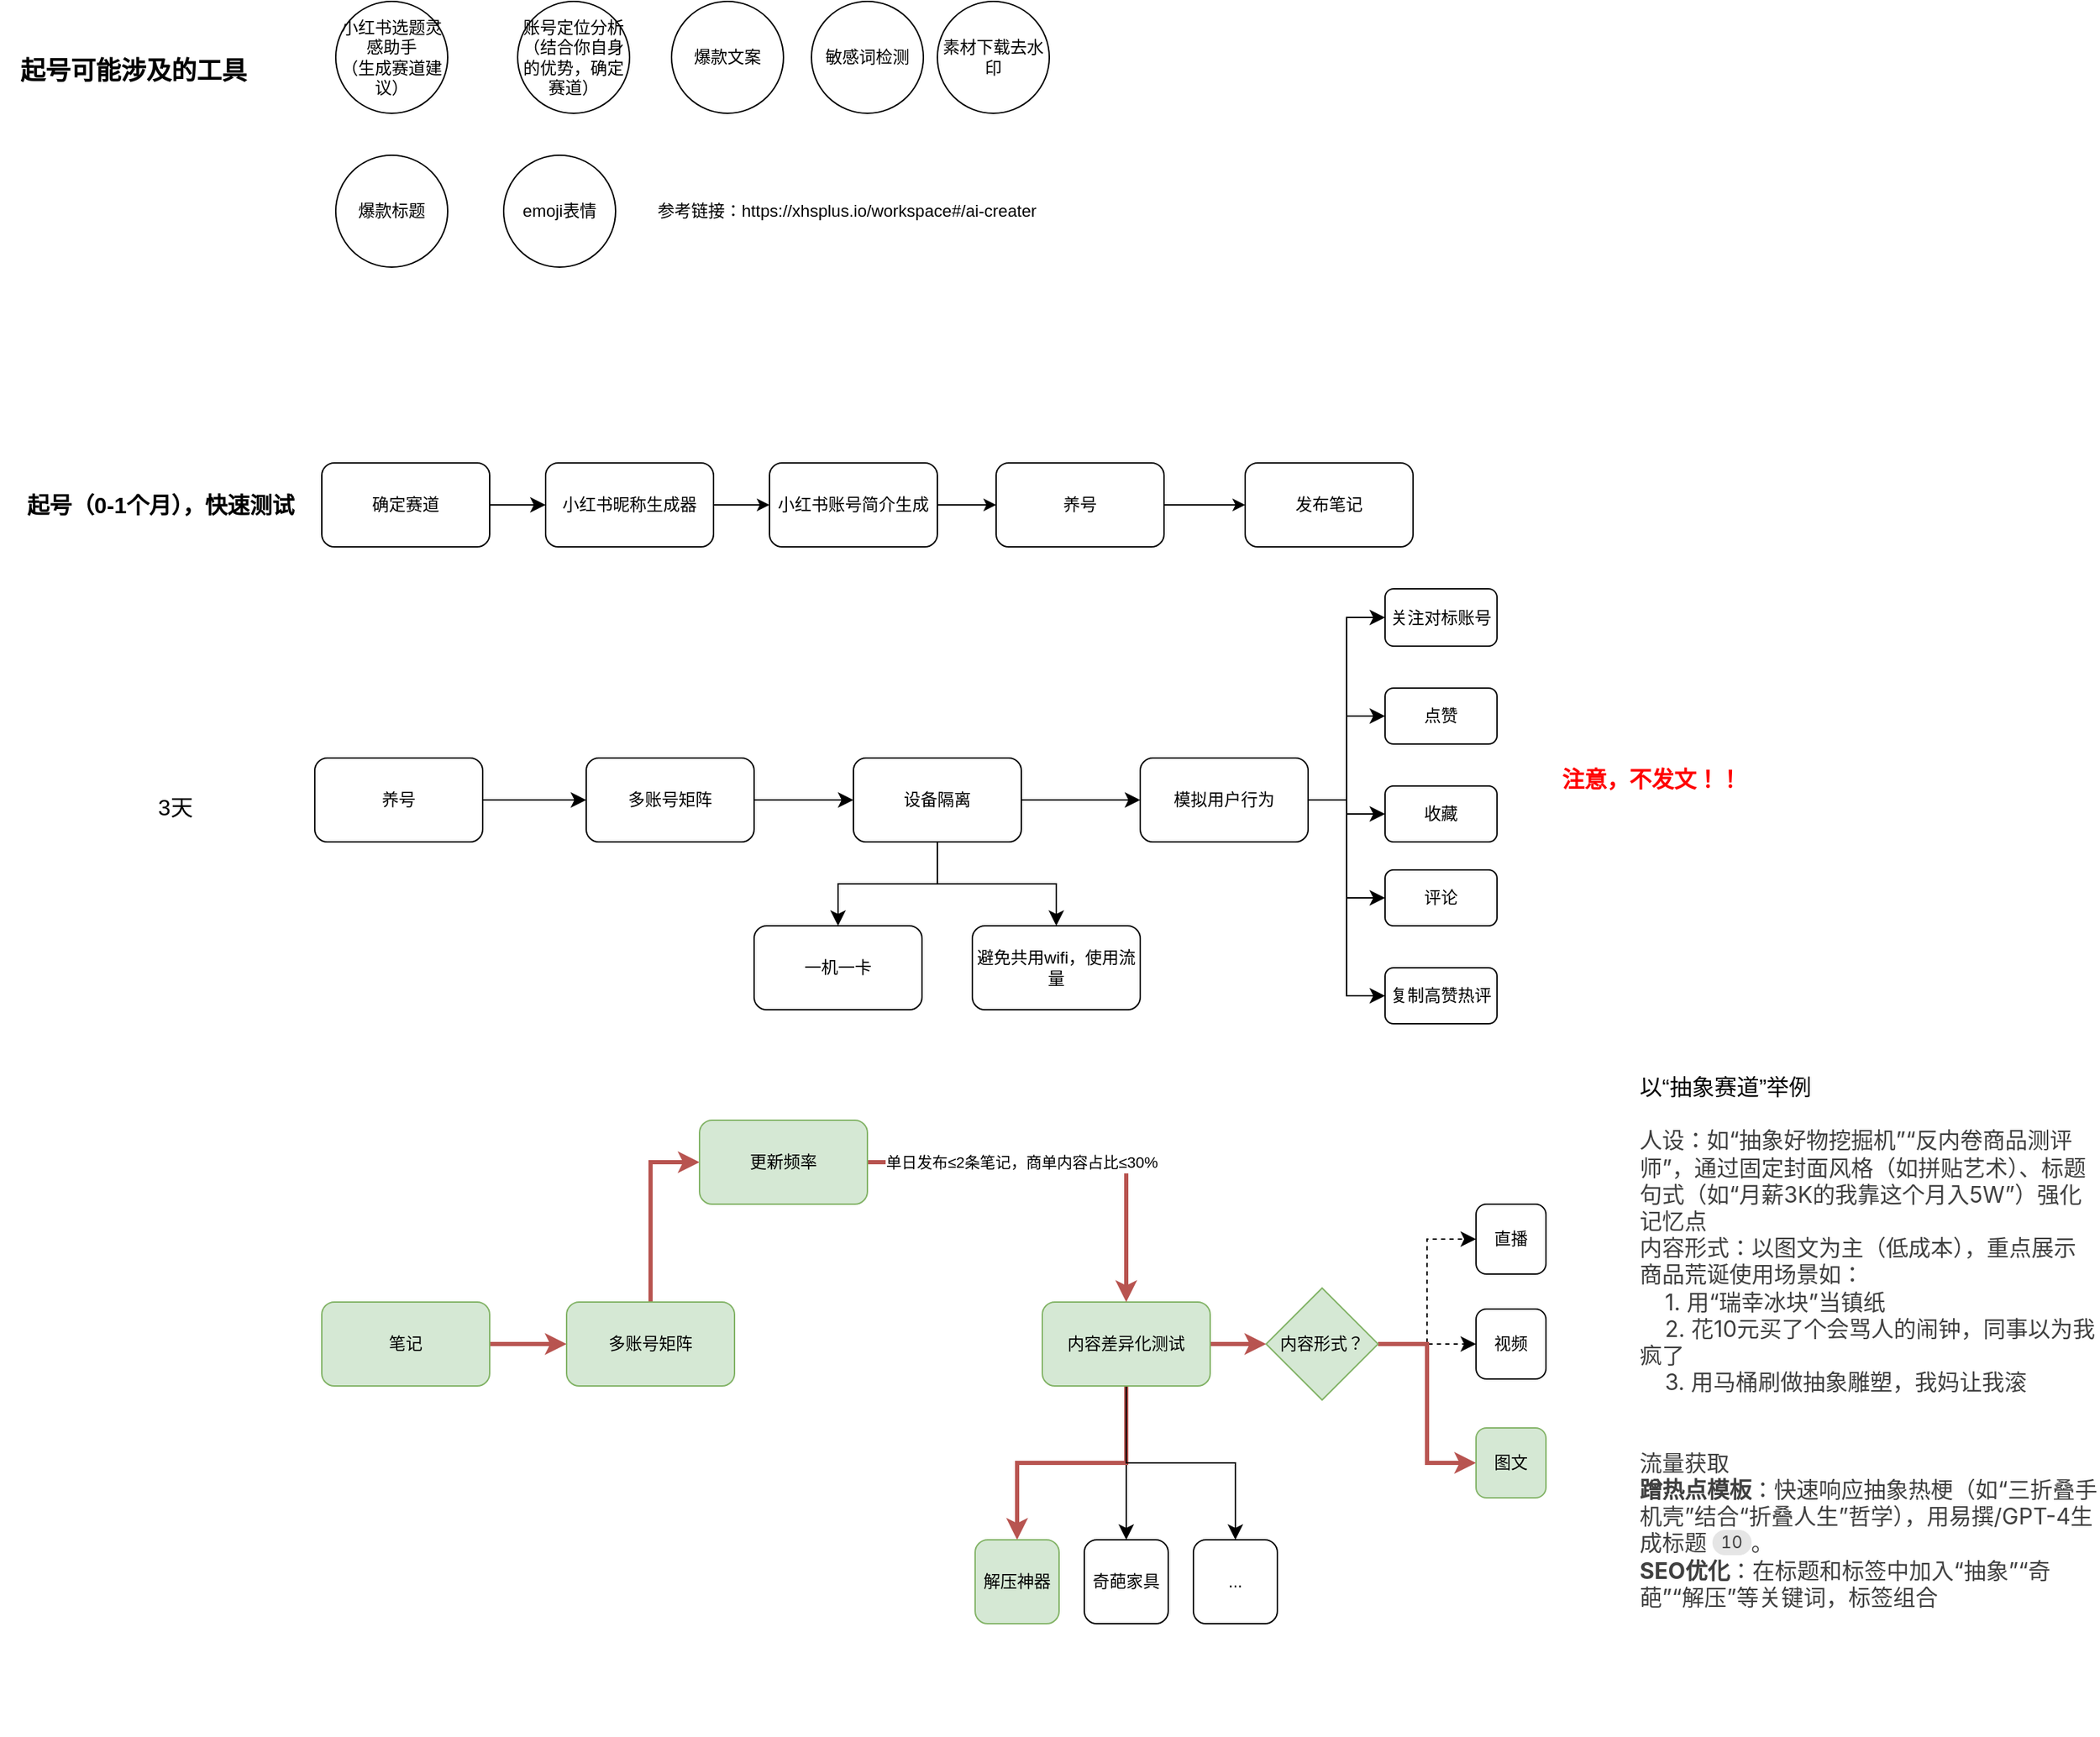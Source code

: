 <mxfile version="26.2.13">
  <diagram name="第 1 页" id="d_h7h1cQ3qlV7VPmMfWu">
    <mxGraphModel dx="1428" dy="769" grid="1" gridSize="10" guides="1" tooltips="1" connect="1" arrows="1" fold="1" page="1" pageScale="1" pageWidth="827" pageHeight="1169" math="0" shadow="0">
      <root>
        <mxCell id="0" />
        <mxCell id="1" parent="0" />
        <mxCell id="o5-bsseLaIwbIUYOv_GG-6" style="edgeStyle=orthogonalEdgeStyle;rounded=0;orthogonalLoop=1;jettySize=auto;html=1;exitX=1;exitY=0.5;exitDx=0;exitDy=0;entryX=0;entryY=0.5;entryDx=0;entryDy=0;" parent="1" source="o5-bsseLaIwbIUYOv_GG-1" target="o5-bsseLaIwbIUYOv_GG-3" edge="1">
          <mxGeometry relative="1" as="geometry" />
        </mxCell>
        <mxCell id="o5-bsseLaIwbIUYOv_GG-1" value="小红书昵称生成器" style="rounded=1;whiteSpace=wrap;html=1;" parent="1" vertex="1">
          <mxGeometry x="390" y="560" width="120" height="60" as="geometry" />
        </mxCell>
        <mxCell id="o5-bsseLaIwbIUYOv_GG-2" value="&lt;font style=&quot;font-size: 18px;&quot;&gt;&lt;b&gt;起号可能涉及的工具&lt;/b&gt;&lt;/font&gt;" style="text;html=1;align=center;verticalAlign=middle;resizable=0;points=[];autosize=1;strokeColor=none;fillColor=none;" parent="1" vertex="1">
          <mxGeometry y="260" width="190" height="40" as="geometry" />
        </mxCell>
        <mxCell id="o5-bsseLaIwbIUYOv_GG-28" style="edgeStyle=orthogonalEdgeStyle;rounded=0;orthogonalLoop=1;jettySize=auto;html=1;exitX=1;exitY=0.5;exitDx=0;exitDy=0;entryX=0;entryY=0.5;entryDx=0;entryDy=0;" parent="1" source="o5-bsseLaIwbIUYOv_GG-3" target="o5-bsseLaIwbIUYOv_GG-26" edge="1">
          <mxGeometry relative="1" as="geometry" />
        </mxCell>
        <mxCell id="o5-bsseLaIwbIUYOv_GG-3" value="小红书账号简介生成" style="rounded=1;whiteSpace=wrap;html=1;" parent="1" vertex="1">
          <mxGeometry x="550" y="560" width="120" height="60" as="geometry" />
        </mxCell>
        <mxCell id="o5-bsseLaIwbIUYOv_GG-8" value="账号定位分析&lt;br&gt;（结合你自身的优势，确定赛道）" style="ellipse;whiteSpace=wrap;html=1;" parent="1" vertex="1">
          <mxGeometry x="370" y="230" width="80" height="80" as="geometry" />
        </mxCell>
        <mxCell id="o5-bsseLaIwbIUYOv_GG-10" value="小红书选题灵感助手&lt;br&gt;（生成赛道建议）" style="ellipse;whiteSpace=wrap;html=1;" parent="1" vertex="1">
          <mxGeometry x="240" y="230" width="80" height="80" as="geometry" />
        </mxCell>
        <mxCell id="o5-bsseLaIwbIUYOv_GG-11" value="爆款文案" style="ellipse;whiteSpace=wrap;html=1;" parent="1" vertex="1">
          <mxGeometry x="480" y="230" width="80" height="80" as="geometry" />
        </mxCell>
        <mxCell id="o5-bsseLaIwbIUYOv_GG-12" value="敏感词检测" style="ellipse;whiteSpace=wrap;html=1;" parent="1" vertex="1">
          <mxGeometry x="580" y="230" width="80" height="80" as="geometry" />
        </mxCell>
        <mxCell id="o5-bsseLaIwbIUYOv_GG-13" value="素材下载去水印" style="ellipse;whiteSpace=wrap;html=1;" parent="1" vertex="1">
          <mxGeometry x="670" y="230" width="80" height="80" as="geometry" />
        </mxCell>
        <mxCell id="o5-bsseLaIwbIUYOv_GG-14" value="爆款标题" style="ellipse;whiteSpace=wrap;html=1;" parent="1" vertex="1">
          <mxGeometry x="240" y="340" width="80" height="80" as="geometry" />
        </mxCell>
        <mxCell id="o5-bsseLaIwbIUYOv_GG-15" value="emoji表情" style="ellipse;whiteSpace=wrap;html=1;" parent="1" vertex="1">
          <mxGeometry x="360" y="340" width="80" height="80" as="geometry" />
        </mxCell>
        <mxCell id="o5-bsseLaIwbIUYOv_GG-16" value="参考链接：https://xhsplus.io/workspace#/ai-creater" style="text;html=1;align=center;verticalAlign=middle;resizable=0;points=[];autosize=1;strokeColor=none;fillColor=none;" parent="1" vertex="1">
          <mxGeometry x="460" y="365" width="290" height="30" as="geometry" />
        </mxCell>
        <mxCell id="o5-bsseLaIwbIUYOv_GG-30" value="" style="edgeStyle=orthogonalEdgeStyle;rounded=0;orthogonalLoop=1;jettySize=auto;html=1;" parent="1" source="o5-bsseLaIwbIUYOv_GG-26" target="o5-bsseLaIwbIUYOv_GG-29" edge="1">
          <mxGeometry relative="1" as="geometry" />
        </mxCell>
        <mxCell id="o5-bsseLaIwbIUYOv_GG-26" value="养号" style="whiteSpace=wrap;html=1;rounded=1;" parent="1" vertex="1">
          <mxGeometry x="712" y="560" width="120" height="60" as="geometry" />
        </mxCell>
        <mxCell id="o5-bsseLaIwbIUYOv_GG-29" value="发布笔记" style="whiteSpace=wrap;html=1;rounded=1;" parent="1" vertex="1">
          <mxGeometry x="890" y="560" width="120" height="60" as="geometry" />
        </mxCell>
        <mxCell id="o5-bsseLaIwbIUYOv_GG-31" value="点赞" style="rounded=1;whiteSpace=wrap;html=1;" parent="1" vertex="1">
          <mxGeometry x="990" y="721" width="80" height="40" as="geometry" />
        </mxCell>
        <mxCell id="o5-bsseLaIwbIUYOv_GG-32" value="收藏" style="rounded=1;whiteSpace=wrap;html=1;" parent="1" vertex="1">
          <mxGeometry x="990" y="791" width="80" height="40" as="geometry" />
        </mxCell>
        <mxCell id="o5-bsseLaIwbIUYOv_GG-33" value="评论" style="rounded=1;whiteSpace=wrap;html=1;" parent="1" vertex="1">
          <mxGeometry x="990" y="851" width="80" height="40" as="geometry" />
        </mxCell>
        <mxCell id="o5-bsseLaIwbIUYOv_GG-34" value="关注对标账号" style="rounded=1;whiteSpace=wrap;html=1;" parent="1" vertex="1">
          <mxGeometry x="990" y="650" width="80" height="41" as="geometry" />
        </mxCell>
        <mxCell id="H1Zy_JzdvqEBFhURCvzx-5" value="&lt;div&gt;以“抽象赛道”举例&lt;/div&gt;&lt;div&gt;&lt;br&gt;&lt;/div&gt;&lt;span style=&quot;color: rgb(64, 64, 64); font-family: DeepSeek-CJK-patch, Inter, system-ui, -apple-system, BlinkMacSystemFont, &amp;quot;Segoe UI&amp;quot;, Roboto, &amp;quot;Noto Sans&amp;quot;, Ubuntu, Cantarell, &amp;quot;Helvetica Neue&amp;quot;, Oxygen, &amp;quot;Open Sans&amp;quot;, sans-serif; font-size: 16.002px; background-color: rgb(255, 255, 255);&quot;&gt;人设：如“抽象好物挖掘机”“反内卷商品测评师”，通过固定封面风格（如拼贴艺术）、标题句式（如“月薪3K的我靠这个月入5W”）强化记忆点&lt;/span&gt;&lt;div&gt;&lt;font face=&quot;DeepSeek-CJK-patch, Inter, system-ui, -apple-system, BlinkMacSystemFont, Segoe UI, Roboto, Noto Sans, Ubuntu, Cantarell, Helvetica Neue, Oxygen, Open Sans, sans-serif&quot; color=&quot;#404040&quot;&gt;&lt;span style=&quot;font-size: 16.002px; background-color: rgb(255, 255, 255);&quot;&gt;内容形式：&lt;/span&gt;&lt;/font&gt;&lt;span style=&quot;background-color: rgb(255, 255, 255); color: rgb(64, 64, 64); font-family: DeepSeek-CJK-patch, Inter, system-ui, -apple-system, BlinkMacSystemFont, &amp;quot;Segoe UI&amp;quot;, Roboto, &amp;quot;Noto Sans&amp;quot;, Ubuntu, Cantarell, &amp;quot;Helvetica Neue&amp;quot;, Oxygen, &amp;quot;Open Sans&amp;quot;, sans-serif; font-size: 16.002px;&quot;&gt;以图文为主（低成本），重点展示商品荒诞使用场景如：&lt;/span&gt;&lt;/div&gt;&lt;div&gt;&lt;span style=&quot;background-color: rgb(255, 255, 255); color: rgb(64, 64, 64); font-family: DeepSeek-CJK-patch, Inter, system-ui, -apple-system, BlinkMacSystemFont, &amp;quot;Segoe UI&amp;quot;, Roboto, &amp;quot;Noto Sans&amp;quot;, Ubuntu, Cantarell, &amp;quot;Helvetica Neue&amp;quot;, Oxygen, &amp;quot;Open Sans&amp;quot;, sans-serif; font-size: 16.002px;&quot;&gt;&amp;nbsp; &amp;nbsp; 1. 用“瑞幸冰块”当镇纸&lt;/span&gt;&lt;/div&gt;&lt;div&gt;&lt;span style=&quot;background-color: rgb(255, 255, 255); color: rgb(64, 64, 64); font-family: DeepSeek-CJK-patch, Inter, system-ui, -apple-system, BlinkMacSystemFont, &amp;quot;Segoe UI&amp;quot;, Roboto, &amp;quot;Noto Sans&amp;quot;, Ubuntu, Cantarell, &amp;quot;Helvetica Neue&amp;quot;, Oxygen, &amp;quot;Open Sans&amp;quot;, sans-serif; font-size: 16.002px;&quot;&gt;&amp;nbsp; &amp;nbsp; 2.&amp;nbsp;花10元买了个会骂人的闹钟，同事以为我疯了&lt;/span&gt;&lt;/div&gt;&lt;div&gt;&lt;span style=&quot;background-color: rgb(255, 255, 255); color: rgb(64, 64, 64); font-family: DeepSeek-CJK-patch, Inter, system-ui, -apple-system, BlinkMacSystemFont, &amp;quot;Segoe UI&amp;quot;, Roboto, &amp;quot;Noto Sans&amp;quot;, Ubuntu, Cantarell, &amp;quot;Helvetica Neue&amp;quot;, Oxygen, &amp;quot;Open Sans&amp;quot;, sans-serif; font-size: 16.002px;&quot;&gt;&amp;nbsp; &amp;nbsp; 3.&amp;nbsp;用马桶刷做抽象雕塑，我妈让我滚&lt;/span&gt;&lt;/div&gt;&lt;div&gt;&lt;span style=&quot;background-color: rgb(255, 255, 255); color: rgb(64, 64, 64); font-family: DeepSeek-CJK-patch, Inter, system-ui, -apple-system, BlinkMacSystemFont, &amp;quot;Segoe UI&amp;quot;, Roboto, &amp;quot;Noto Sans&amp;quot;, Ubuntu, Cantarell, &amp;quot;Helvetica Neue&amp;quot;, Oxygen, &amp;quot;Open Sans&amp;quot;, sans-serif; font-size: 16.002px;&quot;&gt;&lt;br&gt;&lt;/span&gt;&lt;/div&gt;&lt;div&gt;&lt;span style=&quot;background-color: rgb(255, 255, 255); color: rgb(64, 64, 64); font-family: DeepSeek-CJK-patch, Inter, system-ui, -apple-system, BlinkMacSystemFont, &amp;quot;Segoe UI&amp;quot;, Roboto, &amp;quot;Noto Sans&amp;quot;, Ubuntu, Cantarell, &amp;quot;Helvetica Neue&amp;quot;, Oxygen, &amp;quot;Open Sans&amp;quot;, sans-serif; font-size: 16.002px;&quot;&gt;&lt;br&gt;&lt;/span&gt;&lt;/div&gt;&lt;div&gt;&lt;span style=&quot;background-color: rgb(255, 255, 255); color: rgb(64, 64, 64); font-family: DeepSeek-CJK-patch, Inter, system-ui, -apple-system, BlinkMacSystemFont, &amp;quot;Segoe UI&amp;quot;, Roboto, &amp;quot;Noto Sans&amp;quot;, Ubuntu, Cantarell, &amp;quot;Helvetica Neue&amp;quot;, Oxygen, &amp;quot;Open Sans&amp;quot;, sans-serif; font-size: 16.002px;&quot;&gt;流量获取&lt;/span&gt;&lt;/div&gt;&lt;div&gt;&lt;strong style=&quot;font-size: 16.002px; background-color: rgb(255, 255, 255); color: rgb(64, 64, 64); font-family: DeepSeek-CJK-patch, Inter, system-ui, -apple-system, BlinkMacSystemFont, &amp;quot;Segoe UI&amp;quot;, Roboto, &amp;quot;Noto Sans&amp;quot;, Ubuntu, Cantarell, &amp;quot;Helvetica Neue&amp;quot;, Oxygen, &amp;quot;Open Sans&amp;quot;, sans-serif;&quot;&gt;蹭热点模板&lt;/strong&gt;&lt;span style=&quot;font-size: 16.002px; background-color: rgb(255, 255, 255); color: rgb(64, 64, 64); font-family: DeepSeek-CJK-patch, Inter, system-ui, -apple-system, BlinkMacSystemFont, &amp;quot;Segoe UI&amp;quot;, Roboto, &amp;quot;Noto Sans&amp;quot;, Ubuntu, Cantarell, &amp;quot;Helvetica Neue&amp;quot;, Oxygen, &amp;quot;Open Sans&amp;quot;, sans-serif;&quot;&gt;：快速响应抽象热梗（如“三折叠手机壳”结合“折叠人生”哲学），用易撰/GPT-4生成标题&lt;/span&gt;&lt;span style=&quot;color: rgb(64, 64, 64); font-family: DeepSeek-CJK-patch, Inter, system-ui, -apple-system, BlinkMacSystemFont, &amp;quot;Segoe UI&amp;quot;, Roboto, &amp;quot;Noto Sans&amp;quot;, Ubuntu, Cantarell, &amp;quot;Helvetica Neue&amp;quot;, Oxygen, &amp;quot;Open Sans&amp;quot;, sans-serif; vertical-align: middle; font-variant-numeric: tabular-nums; font-variant-east-asian: normal; box-sizing: border-box; cursor: pointer; background: rgb(229, 229, 229); border-radius: 9px; flex-shrink: 0; justify-content: center; align-items: center; height: 18px; margin-left: 4px; padding: 0px 6px; font-size: 12px; display: inline-flex; position: relative; top: -2px;&quot; class=&quot;ds-markdown-cite&quot;&gt;10&lt;/span&gt;&lt;span style=&quot;font-size: 16.002px; background-color: rgb(255, 255, 255); color: rgb(64, 64, 64); font-family: DeepSeek-CJK-patch, Inter, system-ui, -apple-system, BlinkMacSystemFont, &amp;quot;Segoe UI&amp;quot;, Roboto, &amp;quot;Noto Sans&amp;quot;, Ubuntu, Cantarell, &amp;quot;Helvetica Neue&amp;quot;, Oxygen, &amp;quot;Open Sans&amp;quot;, sans-serif;&quot;&gt;。&lt;/span&gt;&lt;/div&gt;&lt;div&gt;&lt;strong style=&quot;font-size: 16.002px; background-color: rgb(255, 255, 255); color: rgb(64, 64, 64); font-family: DeepSeek-CJK-patch, Inter, system-ui, -apple-system, BlinkMacSystemFont, &amp;quot;Segoe UI&amp;quot;, Roboto, &amp;quot;Noto Sans&amp;quot;, Ubuntu, Cantarell, &amp;quot;Helvetica Neue&amp;quot;, Oxygen, &amp;quot;Open Sans&amp;quot;, sans-serif;&quot;&gt;SEO优化&lt;/strong&gt;&lt;span style=&quot;font-size: 16.002px; background-color: rgb(255, 255, 255); color: rgb(64, 64, 64); font-family: DeepSeek-CJK-patch, Inter, system-ui, -apple-system, BlinkMacSystemFont, &amp;quot;Segoe UI&amp;quot;, Roboto, &amp;quot;Noto Sans&amp;quot;, Ubuntu, Cantarell, &amp;quot;Helvetica Neue&amp;quot;, Oxygen, &amp;quot;Open Sans&amp;quot;, sans-serif;&quot;&gt;：在标题和标签中加入“抽象”“奇葩”“解压”等关键词，标签组合&lt;/span&gt;&lt;/div&gt;" style="text;strokeColor=none;fillColor=none;html=1;align=left;verticalAlign=top;whiteSpace=wrap;rounded=0;fontSize=16;" parent="1" vertex="1">
          <mxGeometry x="1170" y="990" width="330" height="480" as="geometry" />
        </mxCell>
        <mxCell id="H1Zy_JzdvqEBFhURCvzx-6" value="&lt;b&gt;起号（0-1个月），快速测试&lt;/b&gt;" style="text;strokeColor=none;fillColor=none;html=1;align=center;verticalAlign=middle;whiteSpace=wrap;rounded=0;fontSize=16;" parent="1" vertex="1">
          <mxGeometry x="10" y="575" width="210" height="30" as="geometry" />
        </mxCell>
        <mxCell id="H1Zy_JzdvqEBFhURCvzx-20" style="edgeStyle=orthogonalEdgeStyle;rounded=0;orthogonalLoop=1;jettySize=auto;html=1;exitX=1;exitY=0.5;exitDx=0;exitDy=0;entryX=0;entryY=0.5;entryDx=0;entryDy=0;fontSize=12;startSize=8;endSize=8;" parent="1" source="H1Zy_JzdvqEBFhURCvzx-7" target="H1Zy_JzdvqEBFhURCvzx-12" edge="1">
          <mxGeometry relative="1" as="geometry" />
        </mxCell>
        <mxCell id="H1Zy_JzdvqEBFhURCvzx-7" value="养号" style="rounded=1;whiteSpace=wrap;html=1;" parent="1" vertex="1">
          <mxGeometry x="225" y="771" width="120" height="60" as="geometry" />
        </mxCell>
        <mxCell id="H1Zy_JzdvqEBFhURCvzx-16" style="edgeStyle=orthogonalEdgeStyle;rounded=0;orthogonalLoop=1;jettySize=auto;html=1;entryX=0.5;entryY=0;entryDx=0;entryDy=0;fontSize=12;startSize=8;endSize=8;" parent="1" source="H1Zy_JzdvqEBFhURCvzx-8" target="H1Zy_JzdvqEBFhURCvzx-10" edge="1">
          <mxGeometry relative="1" as="geometry" />
        </mxCell>
        <mxCell id="H1Zy_JzdvqEBFhURCvzx-17" style="edgeStyle=orthogonalEdgeStyle;rounded=0;orthogonalLoop=1;jettySize=auto;html=1;exitX=0.5;exitY=1;exitDx=0;exitDy=0;fontSize=12;startSize=8;endSize=8;" parent="1" source="H1Zy_JzdvqEBFhURCvzx-8" target="H1Zy_JzdvqEBFhURCvzx-11" edge="1">
          <mxGeometry relative="1" as="geometry" />
        </mxCell>
        <mxCell id="H1Zy_JzdvqEBFhURCvzx-22" style="edgeStyle=orthogonalEdgeStyle;rounded=0;orthogonalLoop=1;jettySize=auto;html=1;exitX=1;exitY=0.5;exitDx=0;exitDy=0;entryX=0;entryY=0.5;entryDx=0;entryDy=0;fontSize=12;startSize=8;endSize=8;" parent="1" source="H1Zy_JzdvqEBFhURCvzx-8" target="H1Zy_JzdvqEBFhURCvzx-18" edge="1">
          <mxGeometry relative="1" as="geometry" />
        </mxCell>
        <mxCell id="H1Zy_JzdvqEBFhURCvzx-8" value="设备隔离" style="rounded=1;whiteSpace=wrap;html=1;" parent="1" vertex="1">
          <mxGeometry x="610" y="771" width="120" height="60" as="geometry" />
        </mxCell>
        <mxCell id="H1Zy_JzdvqEBFhURCvzx-10" value="一机一卡" style="rounded=1;whiteSpace=wrap;html=1;" parent="1" vertex="1">
          <mxGeometry x="539" y="891" width="120" height="60" as="geometry" />
        </mxCell>
        <mxCell id="H1Zy_JzdvqEBFhURCvzx-11" value="避免共用wifi，使用流量" style="rounded=1;whiteSpace=wrap;html=1;" parent="1" vertex="1">
          <mxGeometry x="695" y="891" width="120" height="60" as="geometry" />
        </mxCell>
        <mxCell id="H1Zy_JzdvqEBFhURCvzx-21" style="edgeStyle=orthogonalEdgeStyle;rounded=0;orthogonalLoop=1;jettySize=auto;html=1;exitX=1;exitY=0.5;exitDx=0;exitDy=0;entryX=0;entryY=0.5;entryDx=0;entryDy=0;fontSize=12;startSize=8;endSize=8;" parent="1" source="H1Zy_JzdvqEBFhURCvzx-12" target="H1Zy_JzdvqEBFhURCvzx-8" edge="1">
          <mxGeometry relative="1" as="geometry" />
        </mxCell>
        <mxCell id="H1Zy_JzdvqEBFhURCvzx-12" value="多账号矩阵" style="rounded=1;whiteSpace=wrap;html=1;" parent="1" vertex="1">
          <mxGeometry x="419" y="771" width="120" height="60" as="geometry" />
        </mxCell>
        <mxCell id="H1Zy_JzdvqEBFhURCvzx-43" style="edgeStyle=orthogonalEdgeStyle;rounded=0;orthogonalLoop=1;jettySize=auto;html=1;exitX=1;exitY=0.5;exitDx=0;exitDy=0;entryX=0;entryY=0.5;entryDx=0;entryDy=0;fontSize=12;fillColor=#f8cecc;strokeColor=#b85450;strokeWidth=3;" parent="1" source="H1Zy_JzdvqEBFhURCvzx-13" target="H1Zy_JzdvqEBFhURCvzx-35" edge="1">
          <mxGeometry relative="1" as="geometry" />
        </mxCell>
        <mxCell id="H1Zy_JzdvqEBFhURCvzx-49" style="edgeStyle=orthogonalEdgeStyle;rounded=0;orthogonalLoop=1;jettySize=auto;html=1;exitX=0.5;exitY=1;exitDx=0;exitDy=0;fontSize=12;startSize=8;endSize=8;" parent="1" source="H1Zy_JzdvqEBFhURCvzx-13" target="H1Zy_JzdvqEBFhURCvzx-14" edge="1">
          <mxGeometry relative="1" as="geometry" />
        </mxCell>
        <mxCell id="H1Zy_JzdvqEBFhURCvzx-50" style="edgeStyle=orthogonalEdgeStyle;rounded=0;orthogonalLoop=1;jettySize=auto;html=1;exitX=0.5;exitY=1;exitDx=0;exitDy=0;entryX=0.5;entryY=0;entryDx=0;entryDy=0;fontSize=12;fillColor=#f8cecc;strokeColor=#b85450;strokeWidth=3;" parent="1" source="H1Zy_JzdvqEBFhURCvzx-13" target="H1Zy_JzdvqEBFhURCvzx-15" edge="1">
          <mxGeometry relative="1" as="geometry" />
        </mxCell>
        <mxCell id="H1Zy_JzdvqEBFhURCvzx-51" style="edgeStyle=orthogonalEdgeStyle;rounded=0;orthogonalLoop=1;jettySize=auto;html=1;exitX=0.5;exitY=1;exitDx=0;exitDy=0;fontSize=12;startSize=8;endSize=8;" parent="1" source="H1Zy_JzdvqEBFhURCvzx-13" target="H1Zy_JzdvqEBFhURCvzx-32" edge="1">
          <mxGeometry relative="1" as="geometry" />
        </mxCell>
        <mxCell id="H1Zy_JzdvqEBFhURCvzx-13" value="内容差异化测试" style="rounded=1;whiteSpace=wrap;html=1;fillColor=#d5e8d4;strokeColor=#82b366;" parent="1" vertex="1">
          <mxGeometry x="745" y="1160" width="120" height="60" as="geometry" />
        </mxCell>
        <mxCell id="H1Zy_JzdvqEBFhURCvzx-14" value="奇葩家具" style="rounded=1;whiteSpace=wrap;html=1;" parent="1" vertex="1">
          <mxGeometry x="775" y="1330" width="60" height="60" as="geometry" />
        </mxCell>
        <mxCell id="H1Zy_JzdvqEBFhURCvzx-15" value="解压神器" style="rounded=1;whiteSpace=wrap;html=1;fillColor=#d5e8d4;strokeColor=#82b366;" parent="1" vertex="1">
          <mxGeometry x="697" y="1330" width="60" height="60" as="geometry" />
        </mxCell>
        <mxCell id="H1Zy_JzdvqEBFhURCvzx-23" style="edgeStyle=orthogonalEdgeStyle;rounded=0;orthogonalLoop=1;jettySize=auto;html=1;exitX=1;exitY=0.5;exitDx=0;exitDy=0;entryX=0;entryY=0.5;entryDx=0;entryDy=0;fontSize=12;startSize=8;endSize=8;" parent="1" source="H1Zy_JzdvqEBFhURCvzx-18" target="o5-bsseLaIwbIUYOv_GG-34" edge="1">
          <mxGeometry relative="1" as="geometry" />
        </mxCell>
        <mxCell id="H1Zy_JzdvqEBFhURCvzx-24" style="edgeStyle=orthogonalEdgeStyle;rounded=0;orthogonalLoop=1;jettySize=auto;html=1;exitX=1;exitY=0.5;exitDx=0;exitDy=0;entryX=0;entryY=0.5;entryDx=0;entryDy=0;fontSize=12;startSize=8;endSize=8;" parent="1" source="H1Zy_JzdvqEBFhURCvzx-18" target="o5-bsseLaIwbIUYOv_GG-31" edge="1">
          <mxGeometry relative="1" as="geometry" />
        </mxCell>
        <mxCell id="H1Zy_JzdvqEBFhURCvzx-25" style="edgeStyle=orthogonalEdgeStyle;rounded=0;orthogonalLoop=1;jettySize=auto;html=1;exitX=1;exitY=0.5;exitDx=0;exitDy=0;fontSize=12;startSize=8;endSize=8;" parent="1" source="H1Zy_JzdvqEBFhURCvzx-18" target="o5-bsseLaIwbIUYOv_GG-32" edge="1">
          <mxGeometry relative="1" as="geometry" />
        </mxCell>
        <mxCell id="H1Zy_JzdvqEBFhURCvzx-27" style="edgeStyle=orthogonalEdgeStyle;rounded=0;orthogonalLoop=1;jettySize=auto;html=1;exitX=1;exitY=0.5;exitDx=0;exitDy=0;entryX=0;entryY=0.5;entryDx=0;entryDy=0;fontSize=12;startSize=8;endSize=8;" parent="1" source="H1Zy_JzdvqEBFhURCvzx-18" target="o5-bsseLaIwbIUYOv_GG-33" edge="1">
          <mxGeometry relative="1" as="geometry" />
        </mxCell>
        <mxCell id="H1Zy_JzdvqEBFhURCvzx-28" style="edgeStyle=orthogonalEdgeStyle;rounded=0;orthogonalLoop=1;jettySize=auto;html=1;exitX=1;exitY=0.5;exitDx=0;exitDy=0;entryX=0;entryY=0.5;entryDx=0;entryDy=0;fontSize=12;startSize=8;endSize=8;" parent="1" source="H1Zy_JzdvqEBFhURCvzx-18" target="H1Zy_JzdvqEBFhURCvzx-19" edge="1">
          <mxGeometry relative="1" as="geometry" />
        </mxCell>
        <mxCell id="H1Zy_JzdvqEBFhURCvzx-18" value="模拟用户行为" style="rounded=1;whiteSpace=wrap;html=1;" parent="1" vertex="1">
          <mxGeometry x="815" y="771" width="120" height="60" as="geometry" />
        </mxCell>
        <mxCell id="H1Zy_JzdvqEBFhURCvzx-19" value="复制高赞热评" style="rounded=1;whiteSpace=wrap;html=1;" parent="1" vertex="1">
          <mxGeometry x="990" y="921" width="80" height="40" as="geometry" />
        </mxCell>
        <mxCell id="H1Zy_JzdvqEBFhURCvzx-29" value="3天" style="text;html=1;align=center;verticalAlign=middle;resizable=0;points=[];autosize=1;strokeColor=none;fillColor=none;fontSize=16;" parent="1" vertex="1">
          <mxGeometry x="100" y="791" width="50" height="30" as="geometry" />
        </mxCell>
        <mxCell id="H1Zy_JzdvqEBFhURCvzx-41" style="edgeStyle=orthogonalEdgeStyle;rounded=0;orthogonalLoop=1;jettySize=auto;html=1;exitX=1;exitY=0.5;exitDx=0;exitDy=0;entryX=0;entryY=0.5;entryDx=0;entryDy=0;fontSize=12;fillColor=#f8cecc;strokeColor=#b85450;strokeWidth=3;" parent="1" source="H1Zy_JzdvqEBFhURCvzx-30" target="H1Zy_JzdvqEBFhURCvzx-31" edge="1">
          <mxGeometry relative="1" as="geometry" />
        </mxCell>
        <mxCell id="H1Zy_JzdvqEBFhURCvzx-30" value="笔记" style="rounded=1;whiteSpace=wrap;html=1;fillColor=#d5e8d4;strokeColor=#82b366;" parent="1" vertex="1">
          <mxGeometry x="230" y="1160" width="120" height="60" as="geometry" />
        </mxCell>
        <mxCell id="H1Zy_JzdvqEBFhURCvzx-42" style="edgeStyle=orthogonalEdgeStyle;rounded=0;orthogonalLoop=1;jettySize=auto;html=1;entryX=0;entryY=0.5;entryDx=0;entryDy=0;fontSize=12;fillColor=#f8cecc;strokeColor=#b85450;strokeWidth=3;" parent="1" source="H1Zy_JzdvqEBFhURCvzx-31" target="H1Zy_JzdvqEBFhURCvzx-34" edge="1">
          <mxGeometry relative="1" as="geometry" />
        </mxCell>
        <mxCell id="H1Zy_JzdvqEBFhURCvzx-31" value="多账号矩阵" style="rounded=1;whiteSpace=wrap;html=1;fillColor=#d5e8d4;strokeColor=#82b366;" parent="1" vertex="1">
          <mxGeometry x="405" y="1160" width="120" height="60" as="geometry" />
        </mxCell>
        <mxCell id="H1Zy_JzdvqEBFhURCvzx-32" value="..." style="rounded=1;whiteSpace=wrap;html=1;" parent="1" vertex="1">
          <mxGeometry x="853" y="1330" width="60" height="60" as="geometry" />
        </mxCell>
        <mxCell id="H1Zy_JzdvqEBFhURCvzx-39" style="edgeStyle=orthogonalEdgeStyle;rounded=0;orthogonalLoop=1;jettySize=auto;html=1;exitX=1;exitY=0.5;exitDx=0;exitDy=0;fontSize=12;fillColor=#f8cecc;strokeColor=#b85450;strokeWidth=3;" parent="1" source="H1Zy_JzdvqEBFhURCvzx-34" target="H1Zy_JzdvqEBFhURCvzx-13" edge="1">
          <mxGeometry relative="1" as="geometry" />
        </mxCell>
        <mxCell id="H1Zy_JzdvqEBFhURCvzx-40" value="&lt;span style=&quot;font-size: 11px;&quot;&gt;单日发布≤2条笔记，商单内容占比≤30%&lt;/span&gt;" style="edgeLabel;html=1;align=center;verticalAlign=middle;resizable=0;points=[];fontSize=12;" parent="H1Zy_JzdvqEBFhURCvzx-39" vertex="1" connectable="0">
          <mxGeometry x="-0.232" relative="1" as="geometry">
            <mxPoint as="offset" />
          </mxGeometry>
        </mxCell>
        <mxCell id="H1Zy_JzdvqEBFhURCvzx-34" value="更新频率" style="rounded=1;whiteSpace=wrap;html=1;fillColor=#d5e8d4;strokeColor=#82b366;" parent="1" vertex="1">
          <mxGeometry x="500" y="1030" width="120" height="60" as="geometry" />
        </mxCell>
        <mxCell id="H1Zy_JzdvqEBFhURCvzx-46" style="edgeStyle=orthogonalEdgeStyle;rounded=0;orthogonalLoop=1;jettySize=auto;html=1;exitX=1;exitY=0.5;exitDx=0;exitDy=0;entryX=0;entryY=0.5;entryDx=0;entryDy=0;fontSize=12;startSize=8;endSize=8;dashed=1;" parent="1" source="H1Zy_JzdvqEBFhURCvzx-35" target="H1Zy_JzdvqEBFhURCvzx-38" edge="1">
          <mxGeometry relative="1" as="geometry" />
        </mxCell>
        <mxCell id="H1Zy_JzdvqEBFhURCvzx-47" style="edgeStyle=orthogonalEdgeStyle;rounded=0;orthogonalLoop=1;jettySize=auto;html=1;exitX=1;exitY=0.5;exitDx=0;exitDy=0;fontSize=12;startSize=8;endSize=8;dashed=1;" parent="1" source="H1Zy_JzdvqEBFhURCvzx-35" target="H1Zy_JzdvqEBFhURCvzx-44" edge="1">
          <mxGeometry relative="1" as="geometry" />
        </mxCell>
        <mxCell id="H1Zy_JzdvqEBFhURCvzx-48" style="edgeStyle=orthogonalEdgeStyle;rounded=0;orthogonalLoop=1;jettySize=auto;html=1;exitX=1;exitY=0.5;exitDx=0;exitDy=0;entryX=0;entryY=0.5;entryDx=0;entryDy=0;fontSize=12;fillColor=#f8cecc;strokeColor=#b85450;strokeWidth=3;" parent="1" source="H1Zy_JzdvqEBFhURCvzx-35" target="H1Zy_JzdvqEBFhURCvzx-45" edge="1">
          <mxGeometry relative="1" as="geometry" />
        </mxCell>
        <mxCell id="H1Zy_JzdvqEBFhURCvzx-35" value="内容形式？" style="rhombus;whiteSpace=wrap;html=1;fillColor=#d5e8d4;strokeColor=#82b366;" parent="1" vertex="1">
          <mxGeometry x="905" y="1150" width="80" height="80" as="geometry" />
        </mxCell>
        <mxCell id="H1Zy_JzdvqEBFhURCvzx-38" value="直播" style="rounded=1;whiteSpace=wrap;html=1;" parent="1" vertex="1">
          <mxGeometry x="1055" y="1090" width="50" height="50" as="geometry" />
        </mxCell>
        <mxCell id="H1Zy_JzdvqEBFhURCvzx-44" value="视频" style="rounded=1;whiteSpace=wrap;html=1;" parent="1" vertex="1">
          <mxGeometry x="1055" y="1165" width="50" height="50" as="geometry" />
        </mxCell>
        <mxCell id="H1Zy_JzdvqEBFhURCvzx-45" value="图文" style="rounded=1;whiteSpace=wrap;html=1;fillColor=#d5e8d4;strokeColor=#82b366;" parent="1" vertex="1">
          <mxGeometry x="1055" y="1250" width="50" height="50" as="geometry" />
        </mxCell>
        <mxCell id="H1Zy_JzdvqEBFhURCvzx-53" style="edgeStyle=orthogonalEdgeStyle;rounded=0;orthogonalLoop=1;jettySize=auto;html=1;exitX=1;exitY=0.5;exitDx=0;exitDy=0;entryX=0;entryY=0.5;entryDx=0;entryDy=0;fontSize=12;startSize=8;endSize=8;" parent="1" source="H1Zy_JzdvqEBFhURCvzx-52" target="o5-bsseLaIwbIUYOv_GG-1" edge="1">
          <mxGeometry relative="1" as="geometry" />
        </mxCell>
        <mxCell id="H1Zy_JzdvqEBFhURCvzx-52" value="确定赛道" style="rounded=1;whiteSpace=wrap;html=1;" parent="1" vertex="1">
          <mxGeometry x="230" y="560" width="120" height="60" as="geometry" />
        </mxCell>
        <mxCell id="H1Zy_JzdvqEBFhURCvzx-54" value="&lt;font style=&quot;color: rgb(255, 0, 0);&quot;&gt;&lt;b&gt;注意，不发文！！&lt;/b&gt;&lt;/font&gt;" style="text;html=1;align=center;verticalAlign=middle;resizable=0;points=[];autosize=1;strokeColor=none;fillColor=none;fontSize=16;" parent="1" vertex="1">
          <mxGeometry x="1105" y="771" width="150" height="30" as="geometry" />
        </mxCell>
      </root>
    </mxGraphModel>
  </diagram>
</mxfile>
